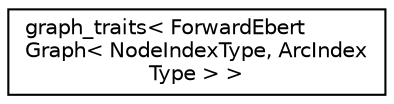 digraph "Graphical Class Hierarchy"
{
 // LATEX_PDF_SIZE
  edge [fontname="Helvetica",fontsize="10",labelfontname="Helvetica",labelfontsize="10"];
  node [fontname="Helvetica",fontsize="10",shape=record];
  rankdir="LR";
  Node0 [label="graph_traits\< ForwardEbert\lGraph\< NodeIndexType, ArcIndex\lType \> \>",height=0.2,width=0.4,color="black", fillcolor="white", style="filled",URL="$structoperations__research_1_1graph__traits_3_01_forward_ebert_graph_3_01_node_index_type_00_01_arc_index_type_01_4_01_4.html",tooltip=" "];
}
